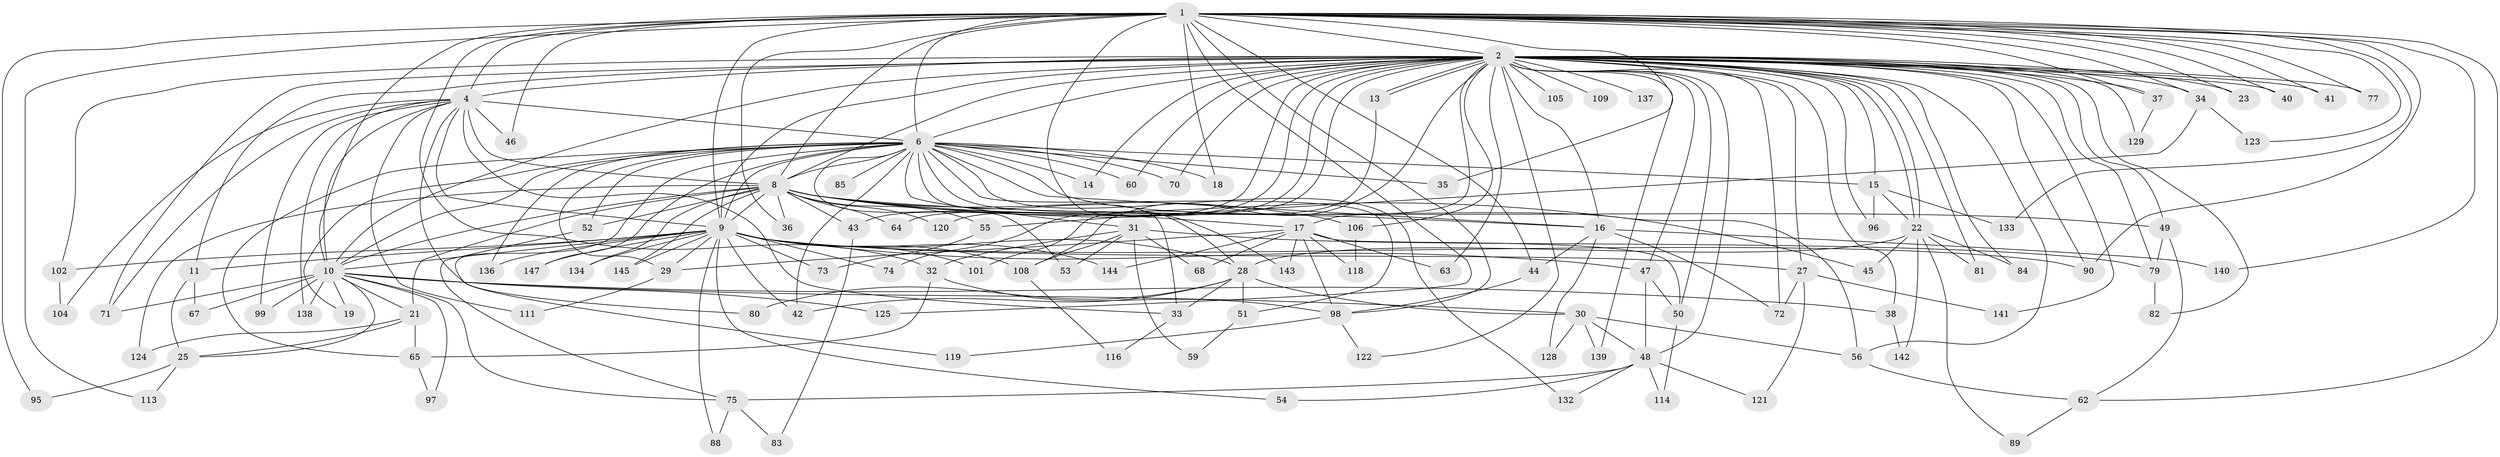 // Generated by graph-tools (version 1.1) at 2025/51/02/27/25 19:51:51]
// undirected, 113 vertices, 248 edges
graph export_dot {
graph [start="1"]
  node [color=gray90,style=filled];
  1 [super="+5"];
  2 [super="+3"];
  4 [super="+93"];
  6 [super="+7"];
  8 [super="+12"];
  9 [super="+20"];
  10 [super="+24"];
  11 [super="+135"];
  13;
  14 [super="+57"];
  15 [super="+61"];
  16 [super="+26"];
  17 [super="+39"];
  18;
  19;
  21 [super="+110"];
  22 [super="+58"];
  23;
  25;
  27 [super="+103"];
  28;
  29;
  30 [super="+69"];
  31 [super="+127"];
  32 [super="+131"];
  33 [super="+66"];
  34;
  35;
  36;
  37;
  38;
  40;
  41 [super="+86"];
  42 [super="+94"];
  43;
  44;
  45;
  46;
  47 [super="+92"];
  48 [super="+115"];
  49 [super="+78"];
  50 [super="+76"];
  51;
  52;
  53;
  54;
  55;
  56 [super="+100"];
  59;
  60;
  62;
  63;
  64;
  65 [super="+117"];
  67;
  68;
  70;
  71 [super="+87"];
  72;
  73;
  74;
  75 [super="+126"];
  77;
  79 [super="+91"];
  80;
  81;
  82;
  83;
  84;
  85;
  88;
  89;
  90 [super="+130"];
  95;
  96;
  97;
  98 [super="+107"];
  99;
  101;
  102;
  104;
  105;
  106;
  108 [super="+112"];
  109;
  111;
  113;
  114;
  116;
  118;
  119;
  120;
  121;
  122;
  123;
  124;
  125;
  128;
  129;
  132;
  133;
  134;
  136;
  137;
  138 [super="+146"];
  139;
  140;
  141;
  142;
  143;
  144;
  145;
  147;
  1 -- 2 [weight=4];
  1 -- 4 [weight=2];
  1 -- 6 [weight=4];
  1 -- 8 [weight=2];
  1 -- 9 [weight=2];
  1 -- 10 [weight=2];
  1 -- 18;
  1 -- 23;
  1 -- 28;
  1 -- 34;
  1 -- 41 [weight=2];
  1 -- 62;
  1 -- 77;
  1 -- 90;
  1 -- 123;
  1 -- 125;
  1 -- 133;
  1 -- 140;
  1 -- 95;
  1 -- 32;
  1 -- 35;
  1 -- 36;
  1 -- 37;
  1 -- 40;
  1 -- 44;
  1 -- 46;
  1 -- 113;
  1 -- 98;
  2 -- 4 [weight=2];
  2 -- 6 [weight=4];
  2 -- 8 [weight=2];
  2 -- 9 [weight=2];
  2 -- 10 [weight=2];
  2 -- 11;
  2 -- 13;
  2 -- 13;
  2 -- 14 [weight=2];
  2 -- 15;
  2 -- 22;
  2 -- 22;
  2 -- 37;
  2 -- 38;
  2 -- 41;
  2 -- 43;
  2 -- 47;
  2 -- 48 [weight=2];
  2 -- 60;
  2 -- 63;
  2 -- 71;
  2 -- 74;
  2 -- 77;
  2 -- 81;
  2 -- 82;
  2 -- 102;
  2 -- 105 [weight=2];
  2 -- 120;
  2 -- 122;
  2 -- 129;
  2 -- 137 [weight=2];
  2 -- 139;
  2 -- 141;
  2 -- 64;
  2 -- 70;
  2 -- 72;
  2 -- 79;
  2 -- 16;
  2 -- 17;
  2 -- 84;
  2 -- 23;
  2 -- 90;
  2 -- 27;
  2 -- 96;
  2 -- 34;
  2 -- 40;
  2 -- 106;
  2 -- 109;
  2 -- 49;
  2 -- 56;
  2 -- 50;
  2 -- 108;
  4 -- 6 [weight=3];
  4 -- 8;
  4 -- 9;
  4 -- 10;
  4 -- 33;
  4 -- 46;
  4 -- 71;
  4 -- 80;
  4 -- 99;
  4 -- 111;
  4 -- 138;
  4 -- 104;
  6 -- 8 [weight=2];
  6 -- 9 [weight=3];
  6 -- 10 [weight=3];
  6 -- 15;
  6 -- 29;
  6 -- 33;
  6 -- 42;
  6 -- 85 [weight=2];
  6 -- 119;
  6 -- 143;
  6 -- 65;
  6 -- 132;
  6 -- 70;
  6 -- 136;
  6 -- 16;
  6 -- 18;
  6 -- 19;
  6 -- 147;
  6 -- 31 [weight=2];
  6 -- 35;
  6 -- 51;
  6 -- 52;
  6 -- 53;
  6 -- 56;
  6 -- 60;
  6 -- 14;
  8 -- 9 [weight=2];
  8 -- 10;
  8 -- 17;
  8 -- 21;
  8 -- 36;
  8 -- 43;
  8 -- 45;
  8 -- 49;
  8 -- 52;
  8 -- 55;
  8 -- 64;
  8 -- 106;
  8 -- 120;
  8 -- 124;
  8 -- 134;
  8 -- 145;
  8 -- 16;
  9 -- 10;
  9 -- 11;
  9 -- 27;
  9 -- 28;
  9 -- 29;
  9 -- 47 [weight=2];
  9 -- 54;
  9 -- 73;
  9 -- 74;
  9 -- 88;
  9 -- 101;
  9 -- 102;
  9 -- 108;
  9 -- 134;
  9 -- 136;
  9 -- 144;
  9 -- 145;
  9 -- 147;
  9 -- 42;
  9 -- 90;
  10 -- 19;
  10 -- 21 [weight=2];
  10 -- 25;
  10 -- 38;
  10 -- 67;
  10 -- 75;
  10 -- 97;
  10 -- 125;
  10 -- 99;
  10 -- 138 [weight=2];
  10 -- 30;
  10 -- 71;
  11 -- 67;
  11 -- 25;
  13 -- 101;
  15 -- 96;
  15 -- 133;
  15 -- 22;
  16 -- 44;
  16 -- 72;
  16 -- 128;
  16 -- 140;
  17 -- 68;
  17 -- 98;
  17 -- 143;
  17 -- 144;
  17 -- 50;
  17 -- 118;
  17 -- 29;
  17 -- 63;
  21 -- 25;
  21 -- 124;
  21 -- 65;
  22 -- 45;
  22 -- 81;
  22 -- 84;
  22 -- 89;
  22 -- 142;
  22 -- 28;
  25 -- 95;
  25 -- 113;
  27 -- 141;
  27 -- 72;
  27 -- 121;
  28 -- 30;
  28 -- 42;
  28 -- 51;
  28 -- 80;
  28 -- 33;
  29 -- 111;
  30 -- 128;
  30 -- 139;
  30 -- 56;
  30 -- 48;
  31 -- 32;
  31 -- 53;
  31 -- 59;
  31 -- 68;
  31 -- 79;
  31 -- 108;
  32 -- 65;
  32 -- 98;
  33 -- 116;
  34 -- 55;
  34 -- 123;
  37 -- 129;
  38 -- 142;
  43 -- 83;
  44 -- 98;
  47 -- 48;
  47 -- 50;
  48 -- 54;
  48 -- 114;
  48 -- 132;
  48 -- 121;
  48 -- 75;
  49 -- 62;
  49 -- 79;
  50 -- 114;
  51 -- 59;
  52 -- 75;
  55 -- 73;
  56 -- 62;
  62 -- 89;
  65 -- 97;
  75 -- 83;
  75 -- 88;
  79 -- 82;
  98 -- 122;
  98 -- 119;
  102 -- 104;
  106 -- 118;
  108 -- 116;
}
